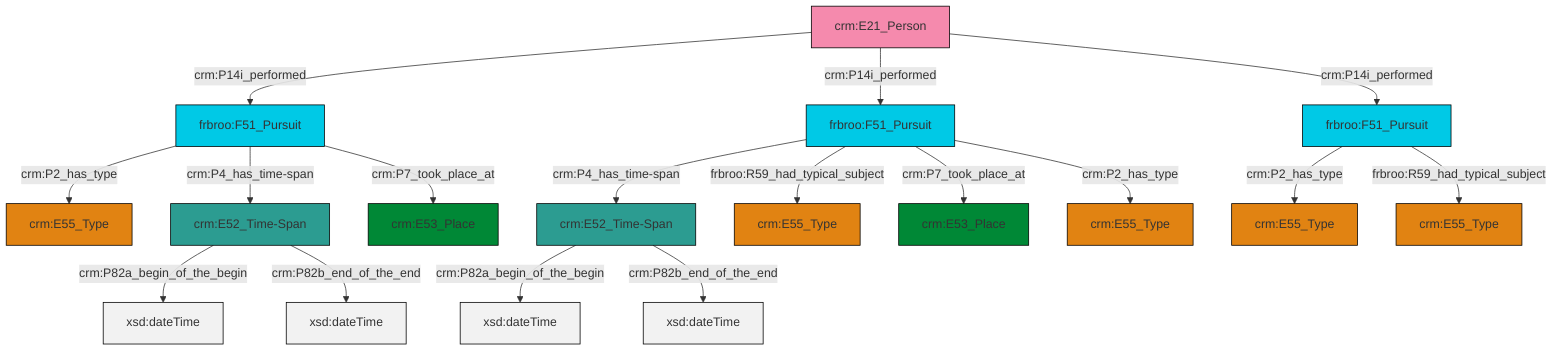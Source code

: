 graph TD
classDef Literal fill:#f2f2f2,stroke:#000000;
classDef CRM_Entity fill:#FFFFFF,stroke:#000000;
classDef Temporal_Entity fill:#00C9E6, stroke:#000000;
classDef Type fill:#E18312, stroke:#000000;
classDef Time-Span fill:#2C9C91, stroke:#000000;
classDef Appellation fill:#FFEB7F, stroke:#000000;
classDef Place fill:#008836, stroke:#000000;
classDef Persistent_Item fill:#B266B2, stroke:#000000;
classDef Conceptual_Object fill:#FFD700, stroke:#000000;
classDef Physical_Thing fill:#D2B48C, stroke:#000000;
classDef Actor fill:#f58aad, stroke:#000000;
classDef PC_Classes fill:#4ce600, stroke:#000000;
classDef Multi fill:#cccccc,stroke:#000000;

0["frbroo:F51_Pursuit"]:::Temporal_Entity -->|crm:P4_has_time-span| 2["crm:E52_Time-Span"]:::Time-Span
13["frbroo:F51_Pursuit"]:::Temporal_Entity -->|crm:P2_has_type| 14["crm:E55_Type"]:::Type
15["crm:E21_Person"]:::Actor -->|crm:P14i_performed| 11["frbroo:F51_Pursuit"]:::Temporal_Entity
11["frbroo:F51_Pursuit"]:::Temporal_Entity -->|crm:P2_has_type| 16["crm:E55_Type"]:::Type
9["crm:E52_Time-Span"]:::Time-Span -->|crm:P82a_begin_of_the_begin| 21[xsd:dateTime]:::Literal
2["crm:E52_Time-Span"]:::Time-Span -->|crm:P82a_begin_of_the_begin| 22[xsd:dateTime]:::Literal
11["frbroo:F51_Pursuit"]:::Temporal_Entity -->|crm:P4_has_time-span| 9["crm:E52_Time-Span"]:::Time-Span
15["crm:E21_Person"]:::Actor -->|crm:P14i_performed| 0["frbroo:F51_Pursuit"]:::Temporal_Entity
0["frbroo:F51_Pursuit"]:::Temporal_Entity -->|frbroo:R59_had_typical_subject| 17["crm:E55_Type"]:::Type
11["frbroo:F51_Pursuit"]:::Temporal_Entity -->|crm:P7_took_place_at| 3["crm:E53_Place"]:::Place
15["crm:E21_Person"]:::Actor -->|crm:P14i_performed| 13["frbroo:F51_Pursuit"]:::Temporal_Entity
0["frbroo:F51_Pursuit"]:::Temporal_Entity -->|crm:P7_took_place_at| 7["crm:E53_Place"]:::Place
9["crm:E52_Time-Span"]:::Time-Span -->|crm:P82b_end_of_the_end| 29[xsd:dateTime]:::Literal
2["crm:E52_Time-Span"]:::Time-Span -->|crm:P82b_end_of_the_end| 30[xsd:dateTime]:::Literal
13["frbroo:F51_Pursuit"]:::Temporal_Entity -->|frbroo:R59_had_typical_subject| 23["crm:E55_Type"]:::Type
0["frbroo:F51_Pursuit"]:::Temporal_Entity -->|crm:P2_has_type| 5["crm:E55_Type"]:::Type